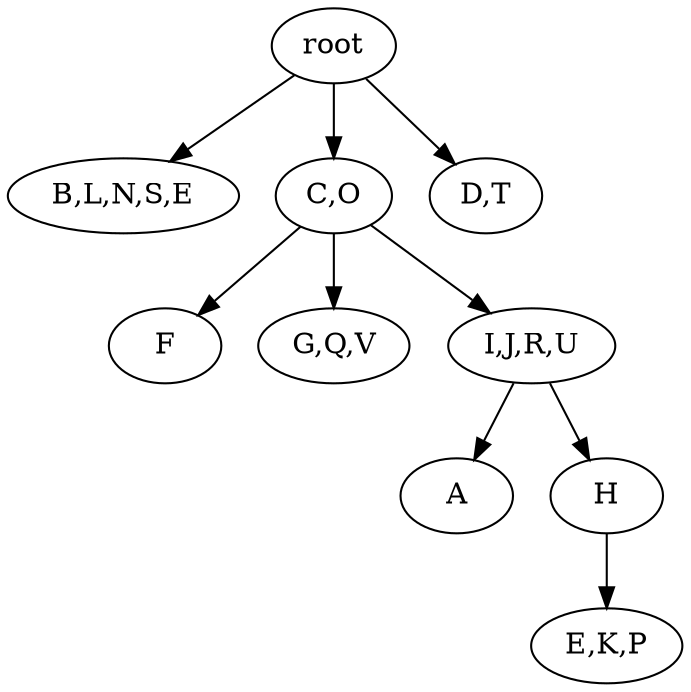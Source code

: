 strict digraph G {
	graph [name=G];
	0	 [label=root];
	3	 [label="B,L,N,S,E"];
	0 -> 3;
	1	 [label="C,O"];
	0 -> 1;
	2	 [label="D,T"];
	0 -> 2;
	8	 [label=A];
	7	 [label=F];
	1 -> 7;
	6	 [label="G,Q,V"];
	1 -> 6;
	5	 [label="I,J,R,U"];
	1 -> 5;
	4	 [label="E,K,P"];
	9	 [label=H];
	9 -> 4;
	5 -> 8;
	5 -> 9;
}
